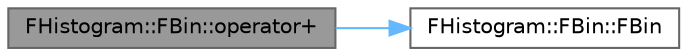 digraph "FHistogram::FBin::operator+"
{
 // INTERACTIVE_SVG=YES
 // LATEX_PDF_SIZE
  bgcolor="transparent";
  edge [fontname=Helvetica,fontsize=10,labelfontname=Helvetica,labelfontsize=10];
  node [fontname=Helvetica,fontsize=10,shape=box,height=0.2,width=0.4];
  rankdir="LR";
  Node1 [id="Node000001",label="FHistogram::FBin::operator+",height=0.2,width=0.4,color="gray40", fillcolor="grey60", style="filled", fontcolor="black",tooltip=" "];
  Node1 -> Node2 [id="edge1_Node000001_Node000002",color="steelblue1",style="solid",tooltip=" "];
  Node2 [id="Node000002",label="FHistogram::FBin::FBin",height=0.2,width=0.4,color="grey40", fillcolor="white", style="filled",URL="$d2/da4/structFHistogram_1_1FBin.html#a1486143f0611ea33cbb775c7c439b00f",tooltip=" "];
}

